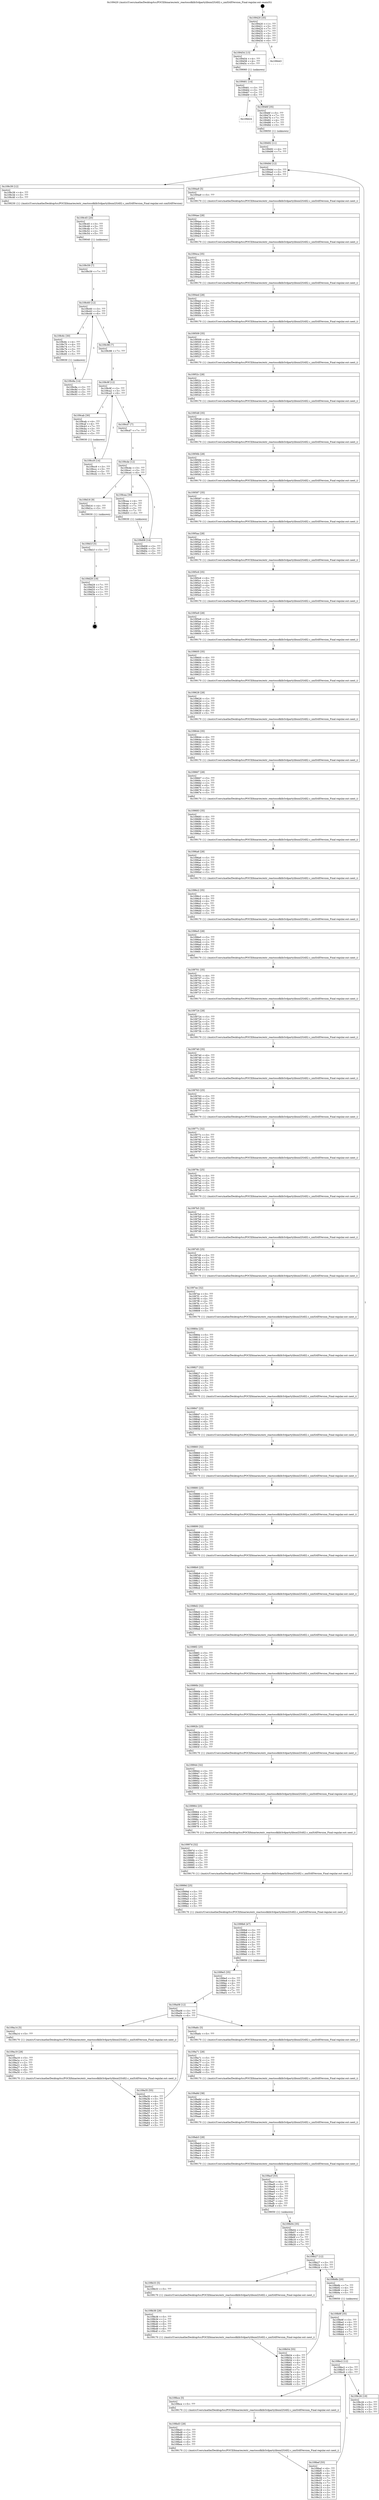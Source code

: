 digraph "0x109420" {
  label = "0x109420 (/mnt/c/Users/mathe/Desktop/tcc/POCII/binaries/extr_reactossdklib3rdpartylibxml2SAX2.c_xmlSAXVersion_Final-regular.out::main(0))"
  labelloc = "t"
  node[shape=record]

  Entry [label="",width=0.3,height=0.3,shape=circle,fillcolor=black,style=filled]
  "0x109420" [label="{
     0x109420 [35]\l
     | [instrs]\l
     &nbsp;&nbsp;0x109420 \<+1\>: ???\l
     &nbsp;&nbsp;0x109421 \<+3\>: ???\l
     &nbsp;&nbsp;0x109424 \<+7\>: ???\l
     &nbsp;&nbsp;0x10942b \<+7\>: ???\l
     &nbsp;&nbsp;0x109432 \<+3\>: ???\l
     &nbsp;&nbsp;0x109435 \<+4\>: ???\l
     &nbsp;&nbsp;0x109439 \<+4\>: ???\l
     &nbsp;&nbsp;0x10943d \<+6\>: ???\l
  }"]
  "0x109454" [label="{
     0x109454 [13]\l
     | [instrs]\l
     &nbsp;&nbsp;0x109454 \<+4\>: ???\l
     &nbsp;&nbsp;0x109458 \<+4\>: ???\l
     &nbsp;&nbsp;0x10945c \<+5\>: ???\l
     | [calls]\l
     &nbsp;&nbsp;0x109060 \{1\} (unknown)\l
  }"]
  "0x109443" [label="{
     0x109443\l
  }", style=dashed]
  "0x109461" [label="{
     0x109461 [14]\l
     | [instrs]\l
     &nbsp;&nbsp;0x109461 \<+3\>: ???\l
     &nbsp;&nbsp;0x109464 \<+3\>: ???\l
     &nbsp;&nbsp;0x109467 \<+2\>: ???\l
     &nbsp;&nbsp;0x109469 \<+6\>: ???\l
  }"]
  "0x109d24" [label="{
     0x109d24\l
  }", style=dashed]
  "0x10946f" [label="{
     0x10946f [35]\l
     | [instrs]\l
     &nbsp;&nbsp;0x10946f \<+5\>: ???\l
     &nbsp;&nbsp;0x109474 \<+7\>: ???\l
     &nbsp;&nbsp;0x10947b \<+7\>: ???\l
     &nbsp;&nbsp;0x109482 \<+4\>: ???\l
     &nbsp;&nbsp;0x109486 \<+7\>: ???\l
     &nbsp;&nbsp;0x10948d \<+5\>: ???\l
     | [calls]\l
     &nbsp;&nbsp;0x109050 \{1\} (unknown)\l
  }"]
  Exit [label="",width=0.3,height=0.3,shape=circle,fillcolor=black,style=filled,peripheries=2]
  "0x10949d" [label="{
     0x10949d [12]\l
     | [instrs]\l
     &nbsp;&nbsp;0x10949d \<+3\>: ???\l
     &nbsp;&nbsp;0x1094a0 \<+3\>: ???\l
     &nbsp;&nbsp;0x1094a3 \<+6\>: ???\l
  }"]
  "0x109c39" [label="{
     0x109c39 [12]\l
     | [instrs]\l
     &nbsp;&nbsp;0x109c39 \<+4\>: ???\l
     &nbsp;&nbsp;0x109c3d \<+3\>: ???\l
     &nbsp;&nbsp;0x109c40 \<+5\>: ???\l
     | [calls]\l
     &nbsp;&nbsp;0x109230 \{1\} (/mnt/c/Users/mathe/Desktop/tcc/POCII/binaries/extr_reactossdklib3rdpartylibxml2SAX2.c_xmlSAXVersion_Final-regular.out::xmlSAXVersion)\l
  }"]
  "0x1094a9" [label="{
     0x1094a9 [5]\l
     | [instrs]\l
     &nbsp;&nbsp;0x1094a9 \<+5\>: ???\l
     | [calls]\l
     &nbsp;&nbsp;0x109170 \{1\} (/mnt/c/Users/mathe/Desktop/tcc/POCII/binaries/extr_reactossdklib3rdpartylibxml2SAX2.c_xmlSAXVersion_Final-regular.out::next_i)\l
  }"]
  "0x1094ae" [label="{
     0x1094ae [28]\l
     | [instrs]\l
     &nbsp;&nbsp;0x1094ae \<+5\>: ???\l
     &nbsp;&nbsp;0x1094b3 \<+1\>: ???\l
     &nbsp;&nbsp;0x1094b4 \<+2\>: ???\l
     &nbsp;&nbsp;0x1094b6 \<+6\>: ???\l
     &nbsp;&nbsp;0x1094bc \<+3\>: ???\l
     &nbsp;&nbsp;0x1094bf \<+6\>: ???\l
     &nbsp;&nbsp;0x1094c5 \<+5\>: ???\l
     | [calls]\l
     &nbsp;&nbsp;0x109170 \{1\} (/mnt/c/Users/mathe/Desktop/tcc/POCII/binaries/extr_reactossdklib3rdpartylibxml2SAX2.c_xmlSAXVersion_Final-regular.out::next_i)\l
  }"]
  "0x1094ca" [label="{
     0x1094ca [35]\l
     | [instrs]\l
     &nbsp;&nbsp;0x1094ca \<+6\>: ???\l
     &nbsp;&nbsp;0x1094d0 \<+3\>: ???\l
     &nbsp;&nbsp;0x1094d3 \<+4\>: ???\l
     &nbsp;&nbsp;0x1094d7 \<+4\>: ???\l
     &nbsp;&nbsp;0x1094db \<+7\>: ???\l
     &nbsp;&nbsp;0x1094e2 \<+3\>: ???\l
     &nbsp;&nbsp;0x1094e5 \<+3\>: ???\l
     &nbsp;&nbsp;0x1094e8 \<+5\>: ???\l
     | [calls]\l
     &nbsp;&nbsp;0x109170 \{1\} (/mnt/c/Users/mathe/Desktop/tcc/POCII/binaries/extr_reactossdklib3rdpartylibxml2SAX2.c_xmlSAXVersion_Final-regular.out::next_i)\l
  }"]
  "0x1094ed" [label="{
     0x1094ed [28]\l
     | [instrs]\l
     &nbsp;&nbsp;0x1094ed \<+5\>: ???\l
     &nbsp;&nbsp;0x1094f2 \<+1\>: ???\l
     &nbsp;&nbsp;0x1094f3 \<+2\>: ???\l
     &nbsp;&nbsp;0x1094f5 \<+6\>: ???\l
     &nbsp;&nbsp;0x1094fb \<+3\>: ???\l
     &nbsp;&nbsp;0x1094fe \<+6\>: ???\l
     &nbsp;&nbsp;0x109504 \<+5\>: ???\l
     | [calls]\l
     &nbsp;&nbsp;0x109170 \{1\} (/mnt/c/Users/mathe/Desktop/tcc/POCII/binaries/extr_reactossdklib3rdpartylibxml2SAX2.c_xmlSAXVersion_Final-regular.out::next_i)\l
  }"]
  "0x109509" [label="{
     0x109509 [35]\l
     | [instrs]\l
     &nbsp;&nbsp;0x109509 \<+6\>: ???\l
     &nbsp;&nbsp;0x10950f \<+3\>: ???\l
     &nbsp;&nbsp;0x109512 \<+4\>: ???\l
     &nbsp;&nbsp;0x109516 \<+4\>: ???\l
     &nbsp;&nbsp;0x10951a \<+7\>: ???\l
     &nbsp;&nbsp;0x109521 \<+3\>: ???\l
     &nbsp;&nbsp;0x109524 \<+3\>: ???\l
     &nbsp;&nbsp;0x109527 \<+5\>: ???\l
     | [calls]\l
     &nbsp;&nbsp;0x109170 \{1\} (/mnt/c/Users/mathe/Desktop/tcc/POCII/binaries/extr_reactossdklib3rdpartylibxml2SAX2.c_xmlSAXVersion_Final-regular.out::next_i)\l
  }"]
  "0x10952c" [label="{
     0x10952c [28]\l
     | [instrs]\l
     &nbsp;&nbsp;0x10952c \<+5\>: ???\l
     &nbsp;&nbsp;0x109531 \<+1\>: ???\l
     &nbsp;&nbsp;0x109532 \<+2\>: ???\l
     &nbsp;&nbsp;0x109534 \<+6\>: ???\l
     &nbsp;&nbsp;0x10953a \<+3\>: ???\l
     &nbsp;&nbsp;0x10953d \<+6\>: ???\l
     &nbsp;&nbsp;0x109543 \<+5\>: ???\l
     | [calls]\l
     &nbsp;&nbsp;0x109170 \{1\} (/mnt/c/Users/mathe/Desktop/tcc/POCII/binaries/extr_reactossdklib3rdpartylibxml2SAX2.c_xmlSAXVersion_Final-regular.out::next_i)\l
  }"]
  "0x109548" [label="{
     0x109548 [35]\l
     | [instrs]\l
     &nbsp;&nbsp;0x109548 \<+6\>: ???\l
     &nbsp;&nbsp;0x10954e \<+3\>: ???\l
     &nbsp;&nbsp;0x109551 \<+4\>: ???\l
     &nbsp;&nbsp;0x109555 \<+4\>: ???\l
     &nbsp;&nbsp;0x109559 \<+7\>: ???\l
     &nbsp;&nbsp;0x109560 \<+3\>: ???\l
     &nbsp;&nbsp;0x109563 \<+3\>: ???\l
     &nbsp;&nbsp;0x109566 \<+5\>: ???\l
     | [calls]\l
     &nbsp;&nbsp;0x109170 \{1\} (/mnt/c/Users/mathe/Desktop/tcc/POCII/binaries/extr_reactossdklib3rdpartylibxml2SAX2.c_xmlSAXVersion_Final-regular.out::next_i)\l
  }"]
  "0x10956b" [label="{
     0x10956b [28]\l
     | [instrs]\l
     &nbsp;&nbsp;0x10956b \<+5\>: ???\l
     &nbsp;&nbsp;0x109570 \<+1\>: ???\l
     &nbsp;&nbsp;0x109571 \<+2\>: ???\l
     &nbsp;&nbsp;0x109573 \<+6\>: ???\l
     &nbsp;&nbsp;0x109579 \<+3\>: ???\l
     &nbsp;&nbsp;0x10957c \<+6\>: ???\l
     &nbsp;&nbsp;0x109582 \<+5\>: ???\l
     | [calls]\l
     &nbsp;&nbsp;0x109170 \{1\} (/mnt/c/Users/mathe/Desktop/tcc/POCII/binaries/extr_reactossdklib3rdpartylibxml2SAX2.c_xmlSAXVersion_Final-regular.out::next_i)\l
  }"]
  "0x109587" [label="{
     0x109587 [35]\l
     | [instrs]\l
     &nbsp;&nbsp;0x109587 \<+6\>: ???\l
     &nbsp;&nbsp;0x10958d \<+3\>: ???\l
     &nbsp;&nbsp;0x109590 \<+4\>: ???\l
     &nbsp;&nbsp;0x109594 \<+4\>: ???\l
     &nbsp;&nbsp;0x109598 \<+7\>: ???\l
     &nbsp;&nbsp;0x10959f \<+3\>: ???\l
     &nbsp;&nbsp;0x1095a2 \<+3\>: ???\l
     &nbsp;&nbsp;0x1095a5 \<+5\>: ???\l
     | [calls]\l
     &nbsp;&nbsp;0x109170 \{1\} (/mnt/c/Users/mathe/Desktop/tcc/POCII/binaries/extr_reactossdklib3rdpartylibxml2SAX2.c_xmlSAXVersion_Final-regular.out::next_i)\l
  }"]
  "0x1095aa" [label="{
     0x1095aa [28]\l
     | [instrs]\l
     &nbsp;&nbsp;0x1095aa \<+5\>: ???\l
     &nbsp;&nbsp;0x1095af \<+1\>: ???\l
     &nbsp;&nbsp;0x1095b0 \<+2\>: ???\l
     &nbsp;&nbsp;0x1095b2 \<+6\>: ???\l
     &nbsp;&nbsp;0x1095b8 \<+3\>: ???\l
     &nbsp;&nbsp;0x1095bb \<+6\>: ???\l
     &nbsp;&nbsp;0x1095c1 \<+5\>: ???\l
     | [calls]\l
     &nbsp;&nbsp;0x109170 \{1\} (/mnt/c/Users/mathe/Desktop/tcc/POCII/binaries/extr_reactossdklib3rdpartylibxml2SAX2.c_xmlSAXVersion_Final-regular.out::next_i)\l
  }"]
  "0x1095c6" [label="{
     0x1095c6 [35]\l
     | [instrs]\l
     &nbsp;&nbsp;0x1095c6 \<+6\>: ???\l
     &nbsp;&nbsp;0x1095cc \<+3\>: ???\l
     &nbsp;&nbsp;0x1095cf \<+4\>: ???\l
     &nbsp;&nbsp;0x1095d3 \<+4\>: ???\l
     &nbsp;&nbsp;0x1095d7 \<+7\>: ???\l
     &nbsp;&nbsp;0x1095de \<+3\>: ???\l
     &nbsp;&nbsp;0x1095e1 \<+3\>: ???\l
     &nbsp;&nbsp;0x1095e4 \<+5\>: ???\l
     | [calls]\l
     &nbsp;&nbsp;0x109170 \{1\} (/mnt/c/Users/mathe/Desktop/tcc/POCII/binaries/extr_reactossdklib3rdpartylibxml2SAX2.c_xmlSAXVersion_Final-regular.out::next_i)\l
  }"]
  "0x1095e9" [label="{
     0x1095e9 [28]\l
     | [instrs]\l
     &nbsp;&nbsp;0x1095e9 \<+5\>: ???\l
     &nbsp;&nbsp;0x1095ee \<+1\>: ???\l
     &nbsp;&nbsp;0x1095ef \<+2\>: ???\l
     &nbsp;&nbsp;0x1095f1 \<+6\>: ???\l
     &nbsp;&nbsp;0x1095f7 \<+3\>: ???\l
     &nbsp;&nbsp;0x1095fa \<+6\>: ???\l
     &nbsp;&nbsp;0x109600 \<+5\>: ???\l
     | [calls]\l
     &nbsp;&nbsp;0x109170 \{1\} (/mnt/c/Users/mathe/Desktop/tcc/POCII/binaries/extr_reactossdklib3rdpartylibxml2SAX2.c_xmlSAXVersion_Final-regular.out::next_i)\l
  }"]
  "0x109605" [label="{
     0x109605 [35]\l
     | [instrs]\l
     &nbsp;&nbsp;0x109605 \<+6\>: ???\l
     &nbsp;&nbsp;0x10960b \<+3\>: ???\l
     &nbsp;&nbsp;0x10960e \<+4\>: ???\l
     &nbsp;&nbsp;0x109612 \<+4\>: ???\l
     &nbsp;&nbsp;0x109616 \<+7\>: ???\l
     &nbsp;&nbsp;0x10961d \<+3\>: ???\l
     &nbsp;&nbsp;0x109620 \<+3\>: ???\l
     &nbsp;&nbsp;0x109623 \<+5\>: ???\l
     | [calls]\l
     &nbsp;&nbsp;0x109170 \{1\} (/mnt/c/Users/mathe/Desktop/tcc/POCII/binaries/extr_reactossdklib3rdpartylibxml2SAX2.c_xmlSAXVersion_Final-regular.out::next_i)\l
  }"]
  "0x109628" [label="{
     0x109628 [28]\l
     | [instrs]\l
     &nbsp;&nbsp;0x109628 \<+5\>: ???\l
     &nbsp;&nbsp;0x10962d \<+1\>: ???\l
     &nbsp;&nbsp;0x10962e \<+2\>: ???\l
     &nbsp;&nbsp;0x109630 \<+6\>: ???\l
     &nbsp;&nbsp;0x109636 \<+3\>: ???\l
     &nbsp;&nbsp;0x109639 \<+6\>: ???\l
     &nbsp;&nbsp;0x10963f \<+5\>: ???\l
     | [calls]\l
     &nbsp;&nbsp;0x109170 \{1\} (/mnt/c/Users/mathe/Desktop/tcc/POCII/binaries/extr_reactossdklib3rdpartylibxml2SAX2.c_xmlSAXVersion_Final-regular.out::next_i)\l
  }"]
  "0x109644" [label="{
     0x109644 [35]\l
     | [instrs]\l
     &nbsp;&nbsp;0x109644 \<+6\>: ???\l
     &nbsp;&nbsp;0x10964a \<+3\>: ???\l
     &nbsp;&nbsp;0x10964d \<+4\>: ???\l
     &nbsp;&nbsp;0x109651 \<+4\>: ???\l
     &nbsp;&nbsp;0x109655 \<+7\>: ???\l
     &nbsp;&nbsp;0x10965c \<+3\>: ???\l
     &nbsp;&nbsp;0x10965f \<+3\>: ???\l
     &nbsp;&nbsp;0x109662 \<+5\>: ???\l
     | [calls]\l
     &nbsp;&nbsp;0x109170 \{1\} (/mnt/c/Users/mathe/Desktop/tcc/POCII/binaries/extr_reactossdklib3rdpartylibxml2SAX2.c_xmlSAXVersion_Final-regular.out::next_i)\l
  }"]
  "0x109667" [label="{
     0x109667 [28]\l
     | [instrs]\l
     &nbsp;&nbsp;0x109667 \<+5\>: ???\l
     &nbsp;&nbsp;0x10966c \<+1\>: ???\l
     &nbsp;&nbsp;0x10966d \<+2\>: ???\l
     &nbsp;&nbsp;0x10966f \<+6\>: ???\l
     &nbsp;&nbsp;0x109675 \<+3\>: ???\l
     &nbsp;&nbsp;0x109678 \<+6\>: ???\l
     &nbsp;&nbsp;0x10967e \<+5\>: ???\l
     | [calls]\l
     &nbsp;&nbsp;0x109170 \{1\} (/mnt/c/Users/mathe/Desktop/tcc/POCII/binaries/extr_reactossdklib3rdpartylibxml2SAX2.c_xmlSAXVersion_Final-regular.out::next_i)\l
  }"]
  "0x109683" [label="{
     0x109683 [35]\l
     | [instrs]\l
     &nbsp;&nbsp;0x109683 \<+6\>: ???\l
     &nbsp;&nbsp;0x109689 \<+3\>: ???\l
     &nbsp;&nbsp;0x10968c \<+4\>: ???\l
     &nbsp;&nbsp;0x109690 \<+4\>: ???\l
     &nbsp;&nbsp;0x109694 \<+7\>: ???\l
     &nbsp;&nbsp;0x10969b \<+3\>: ???\l
     &nbsp;&nbsp;0x10969e \<+3\>: ???\l
     &nbsp;&nbsp;0x1096a1 \<+5\>: ???\l
     | [calls]\l
     &nbsp;&nbsp;0x109170 \{1\} (/mnt/c/Users/mathe/Desktop/tcc/POCII/binaries/extr_reactossdklib3rdpartylibxml2SAX2.c_xmlSAXVersion_Final-regular.out::next_i)\l
  }"]
  "0x1096a6" [label="{
     0x1096a6 [28]\l
     | [instrs]\l
     &nbsp;&nbsp;0x1096a6 \<+5\>: ???\l
     &nbsp;&nbsp;0x1096ab \<+1\>: ???\l
     &nbsp;&nbsp;0x1096ac \<+2\>: ???\l
     &nbsp;&nbsp;0x1096ae \<+6\>: ???\l
     &nbsp;&nbsp;0x1096b4 \<+3\>: ???\l
     &nbsp;&nbsp;0x1096b7 \<+6\>: ???\l
     &nbsp;&nbsp;0x1096bd \<+5\>: ???\l
     | [calls]\l
     &nbsp;&nbsp;0x109170 \{1\} (/mnt/c/Users/mathe/Desktop/tcc/POCII/binaries/extr_reactossdklib3rdpartylibxml2SAX2.c_xmlSAXVersion_Final-regular.out::next_i)\l
  }"]
  "0x1096c2" [label="{
     0x1096c2 [35]\l
     | [instrs]\l
     &nbsp;&nbsp;0x1096c2 \<+6\>: ???\l
     &nbsp;&nbsp;0x1096c8 \<+3\>: ???\l
     &nbsp;&nbsp;0x1096cb \<+4\>: ???\l
     &nbsp;&nbsp;0x1096cf \<+4\>: ???\l
     &nbsp;&nbsp;0x1096d3 \<+7\>: ???\l
     &nbsp;&nbsp;0x1096da \<+3\>: ???\l
     &nbsp;&nbsp;0x1096dd \<+3\>: ???\l
     &nbsp;&nbsp;0x1096e0 \<+5\>: ???\l
     | [calls]\l
     &nbsp;&nbsp;0x109170 \{1\} (/mnt/c/Users/mathe/Desktop/tcc/POCII/binaries/extr_reactossdklib3rdpartylibxml2SAX2.c_xmlSAXVersion_Final-regular.out::next_i)\l
  }"]
  "0x1096e5" [label="{
     0x1096e5 [28]\l
     | [instrs]\l
     &nbsp;&nbsp;0x1096e5 \<+5\>: ???\l
     &nbsp;&nbsp;0x1096ea \<+1\>: ???\l
     &nbsp;&nbsp;0x1096eb \<+2\>: ???\l
     &nbsp;&nbsp;0x1096ed \<+6\>: ???\l
     &nbsp;&nbsp;0x1096f3 \<+3\>: ???\l
     &nbsp;&nbsp;0x1096f6 \<+6\>: ???\l
     &nbsp;&nbsp;0x1096fc \<+5\>: ???\l
     | [calls]\l
     &nbsp;&nbsp;0x109170 \{1\} (/mnt/c/Users/mathe/Desktop/tcc/POCII/binaries/extr_reactossdklib3rdpartylibxml2SAX2.c_xmlSAXVersion_Final-regular.out::next_i)\l
  }"]
  "0x109701" [label="{
     0x109701 [35]\l
     | [instrs]\l
     &nbsp;&nbsp;0x109701 \<+6\>: ???\l
     &nbsp;&nbsp;0x109707 \<+3\>: ???\l
     &nbsp;&nbsp;0x10970a \<+4\>: ???\l
     &nbsp;&nbsp;0x10970e \<+4\>: ???\l
     &nbsp;&nbsp;0x109712 \<+7\>: ???\l
     &nbsp;&nbsp;0x109719 \<+3\>: ???\l
     &nbsp;&nbsp;0x10971c \<+3\>: ???\l
     &nbsp;&nbsp;0x10971f \<+5\>: ???\l
     | [calls]\l
     &nbsp;&nbsp;0x109170 \{1\} (/mnt/c/Users/mathe/Desktop/tcc/POCII/binaries/extr_reactossdklib3rdpartylibxml2SAX2.c_xmlSAXVersion_Final-regular.out::next_i)\l
  }"]
  "0x109724" [label="{
     0x109724 [28]\l
     | [instrs]\l
     &nbsp;&nbsp;0x109724 \<+5\>: ???\l
     &nbsp;&nbsp;0x109729 \<+1\>: ???\l
     &nbsp;&nbsp;0x10972a \<+2\>: ???\l
     &nbsp;&nbsp;0x10972c \<+6\>: ???\l
     &nbsp;&nbsp;0x109732 \<+3\>: ???\l
     &nbsp;&nbsp;0x109735 \<+6\>: ???\l
     &nbsp;&nbsp;0x10973b \<+5\>: ???\l
     | [calls]\l
     &nbsp;&nbsp;0x109170 \{1\} (/mnt/c/Users/mathe/Desktop/tcc/POCII/binaries/extr_reactossdklib3rdpartylibxml2SAX2.c_xmlSAXVersion_Final-regular.out::next_i)\l
  }"]
  "0x109740" [label="{
     0x109740 [35]\l
     | [instrs]\l
     &nbsp;&nbsp;0x109740 \<+6\>: ???\l
     &nbsp;&nbsp;0x109746 \<+3\>: ???\l
     &nbsp;&nbsp;0x109749 \<+4\>: ???\l
     &nbsp;&nbsp;0x10974d \<+4\>: ???\l
     &nbsp;&nbsp;0x109751 \<+7\>: ???\l
     &nbsp;&nbsp;0x109758 \<+3\>: ???\l
     &nbsp;&nbsp;0x10975b \<+3\>: ???\l
     &nbsp;&nbsp;0x10975e \<+5\>: ???\l
     | [calls]\l
     &nbsp;&nbsp;0x109170 \{1\} (/mnt/c/Users/mathe/Desktop/tcc/POCII/binaries/extr_reactossdklib3rdpartylibxml2SAX2.c_xmlSAXVersion_Final-regular.out::next_i)\l
  }"]
  "0x109763" [label="{
     0x109763 [25]\l
     | [instrs]\l
     &nbsp;&nbsp;0x109763 \<+5\>: ???\l
     &nbsp;&nbsp;0x109768 \<+1\>: ???\l
     &nbsp;&nbsp;0x109769 \<+2\>: ???\l
     &nbsp;&nbsp;0x10976b \<+6\>: ???\l
     &nbsp;&nbsp;0x109771 \<+3\>: ???\l
     &nbsp;&nbsp;0x109774 \<+3\>: ???\l
     &nbsp;&nbsp;0x109777 \<+5\>: ???\l
     | [calls]\l
     &nbsp;&nbsp;0x109170 \{1\} (/mnt/c/Users/mathe/Desktop/tcc/POCII/binaries/extr_reactossdklib3rdpartylibxml2SAX2.c_xmlSAXVersion_Final-regular.out::next_i)\l
  }"]
  "0x10977c" [label="{
     0x10977c [32]\l
     | [instrs]\l
     &nbsp;&nbsp;0x10977c \<+3\>: ???\l
     &nbsp;&nbsp;0x10977f \<+3\>: ???\l
     &nbsp;&nbsp;0x109782 \<+4\>: ???\l
     &nbsp;&nbsp;0x109786 \<+4\>: ???\l
     &nbsp;&nbsp;0x10978a \<+7\>: ???\l
     &nbsp;&nbsp;0x109791 \<+3\>: ???\l
     &nbsp;&nbsp;0x109794 \<+3\>: ???\l
     &nbsp;&nbsp;0x109797 \<+5\>: ???\l
     | [calls]\l
     &nbsp;&nbsp;0x109170 \{1\} (/mnt/c/Users/mathe/Desktop/tcc/POCII/binaries/extr_reactossdklib3rdpartylibxml2SAX2.c_xmlSAXVersion_Final-regular.out::next_i)\l
  }"]
  "0x10979c" [label="{
     0x10979c [25]\l
     | [instrs]\l
     &nbsp;&nbsp;0x10979c \<+5\>: ???\l
     &nbsp;&nbsp;0x1097a1 \<+1\>: ???\l
     &nbsp;&nbsp;0x1097a2 \<+2\>: ???\l
     &nbsp;&nbsp;0x1097a4 \<+6\>: ???\l
     &nbsp;&nbsp;0x1097aa \<+3\>: ???\l
     &nbsp;&nbsp;0x1097ad \<+3\>: ???\l
     &nbsp;&nbsp;0x1097b0 \<+5\>: ???\l
     | [calls]\l
     &nbsp;&nbsp;0x109170 \{1\} (/mnt/c/Users/mathe/Desktop/tcc/POCII/binaries/extr_reactossdklib3rdpartylibxml2SAX2.c_xmlSAXVersion_Final-regular.out::next_i)\l
  }"]
  "0x1097b5" [label="{
     0x1097b5 [32]\l
     | [instrs]\l
     &nbsp;&nbsp;0x1097b5 \<+3\>: ???\l
     &nbsp;&nbsp;0x1097b8 \<+3\>: ???\l
     &nbsp;&nbsp;0x1097bb \<+4\>: ???\l
     &nbsp;&nbsp;0x1097bf \<+4\>: ???\l
     &nbsp;&nbsp;0x1097c3 \<+7\>: ???\l
     &nbsp;&nbsp;0x1097ca \<+3\>: ???\l
     &nbsp;&nbsp;0x1097cd \<+3\>: ???\l
     &nbsp;&nbsp;0x1097d0 \<+5\>: ???\l
     | [calls]\l
     &nbsp;&nbsp;0x109170 \{1\} (/mnt/c/Users/mathe/Desktop/tcc/POCII/binaries/extr_reactossdklib3rdpartylibxml2SAX2.c_xmlSAXVersion_Final-regular.out::next_i)\l
  }"]
  "0x1097d5" [label="{
     0x1097d5 [25]\l
     | [instrs]\l
     &nbsp;&nbsp;0x1097d5 \<+5\>: ???\l
     &nbsp;&nbsp;0x1097da \<+1\>: ???\l
     &nbsp;&nbsp;0x1097db \<+2\>: ???\l
     &nbsp;&nbsp;0x1097dd \<+6\>: ???\l
     &nbsp;&nbsp;0x1097e3 \<+3\>: ???\l
     &nbsp;&nbsp;0x1097e6 \<+3\>: ???\l
     &nbsp;&nbsp;0x1097e9 \<+5\>: ???\l
     | [calls]\l
     &nbsp;&nbsp;0x109170 \{1\} (/mnt/c/Users/mathe/Desktop/tcc/POCII/binaries/extr_reactossdklib3rdpartylibxml2SAX2.c_xmlSAXVersion_Final-regular.out::next_i)\l
  }"]
  "0x1097ee" [label="{
     0x1097ee [32]\l
     | [instrs]\l
     &nbsp;&nbsp;0x1097ee \<+3\>: ???\l
     &nbsp;&nbsp;0x1097f1 \<+3\>: ???\l
     &nbsp;&nbsp;0x1097f4 \<+4\>: ???\l
     &nbsp;&nbsp;0x1097f8 \<+4\>: ???\l
     &nbsp;&nbsp;0x1097fc \<+7\>: ???\l
     &nbsp;&nbsp;0x109803 \<+3\>: ???\l
     &nbsp;&nbsp;0x109806 \<+3\>: ???\l
     &nbsp;&nbsp;0x109809 \<+5\>: ???\l
     | [calls]\l
     &nbsp;&nbsp;0x109170 \{1\} (/mnt/c/Users/mathe/Desktop/tcc/POCII/binaries/extr_reactossdklib3rdpartylibxml2SAX2.c_xmlSAXVersion_Final-regular.out::next_i)\l
  }"]
  "0x10980e" [label="{
     0x10980e [25]\l
     | [instrs]\l
     &nbsp;&nbsp;0x10980e \<+5\>: ???\l
     &nbsp;&nbsp;0x109813 \<+1\>: ???\l
     &nbsp;&nbsp;0x109814 \<+2\>: ???\l
     &nbsp;&nbsp;0x109816 \<+6\>: ???\l
     &nbsp;&nbsp;0x10981c \<+3\>: ???\l
     &nbsp;&nbsp;0x10981f \<+3\>: ???\l
     &nbsp;&nbsp;0x109822 \<+5\>: ???\l
     | [calls]\l
     &nbsp;&nbsp;0x109170 \{1\} (/mnt/c/Users/mathe/Desktop/tcc/POCII/binaries/extr_reactossdklib3rdpartylibxml2SAX2.c_xmlSAXVersion_Final-regular.out::next_i)\l
  }"]
  "0x109827" [label="{
     0x109827 [32]\l
     | [instrs]\l
     &nbsp;&nbsp;0x109827 \<+3\>: ???\l
     &nbsp;&nbsp;0x10982a \<+3\>: ???\l
     &nbsp;&nbsp;0x10982d \<+4\>: ???\l
     &nbsp;&nbsp;0x109831 \<+4\>: ???\l
     &nbsp;&nbsp;0x109835 \<+7\>: ???\l
     &nbsp;&nbsp;0x10983c \<+3\>: ???\l
     &nbsp;&nbsp;0x10983f \<+3\>: ???\l
     &nbsp;&nbsp;0x109842 \<+5\>: ???\l
     | [calls]\l
     &nbsp;&nbsp;0x109170 \{1\} (/mnt/c/Users/mathe/Desktop/tcc/POCII/binaries/extr_reactossdklib3rdpartylibxml2SAX2.c_xmlSAXVersion_Final-regular.out::next_i)\l
  }"]
  "0x109847" [label="{
     0x109847 [25]\l
     | [instrs]\l
     &nbsp;&nbsp;0x109847 \<+5\>: ???\l
     &nbsp;&nbsp;0x10984c \<+1\>: ???\l
     &nbsp;&nbsp;0x10984d \<+2\>: ???\l
     &nbsp;&nbsp;0x10984f \<+6\>: ???\l
     &nbsp;&nbsp;0x109855 \<+3\>: ???\l
     &nbsp;&nbsp;0x109858 \<+3\>: ???\l
     &nbsp;&nbsp;0x10985b \<+5\>: ???\l
     | [calls]\l
     &nbsp;&nbsp;0x109170 \{1\} (/mnt/c/Users/mathe/Desktop/tcc/POCII/binaries/extr_reactossdklib3rdpartylibxml2SAX2.c_xmlSAXVersion_Final-regular.out::next_i)\l
  }"]
  "0x109860" [label="{
     0x109860 [32]\l
     | [instrs]\l
     &nbsp;&nbsp;0x109860 \<+3\>: ???\l
     &nbsp;&nbsp;0x109863 \<+3\>: ???\l
     &nbsp;&nbsp;0x109866 \<+4\>: ???\l
     &nbsp;&nbsp;0x10986a \<+4\>: ???\l
     &nbsp;&nbsp;0x10986e \<+7\>: ???\l
     &nbsp;&nbsp;0x109875 \<+3\>: ???\l
     &nbsp;&nbsp;0x109878 \<+3\>: ???\l
     &nbsp;&nbsp;0x10987b \<+5\>: ???\l
     | [calls]\l
     &nbsp;&nbsp;0x109170 \{1\} (/mnt/c/Users/mathe/Desktop/tcc/POCII/binaries/extr_reactossdklib3rdpartylibxml2SAX2.c_xmlSAXVersion_Final-regular.out::next_i)\l
  }"]
  "0x109880" [label="{
     0x109880 [25]\l
     | [instrs]\l
     &nbsp;&nbsp;0x109880 \<+5\>: ???\l
     &nbsp;&nbsp;0x109885 \<+1\>: ???\l
     &nbsp;&nbsp;0x109886 \<+2\>: ???\l
     &nbsp;&nbsp;0x109888 \<+6\>: ???\l
     &nbsp;&nbsp;0x10988e \<+3\>: ???\l
     &nbsp;&nbsp;0x109891 \<+3\>: ???\l
     &nbsp;&nbsp;0x109894 \<+5\>: ???\l
     | [calls]\l
     &nbsp;&nbsp;0x109170 \{1\} (/mnt/c/Users/mathe/Desktop/tcc/POCII/binaries/extr_reactossdklib3rdpartylibxml2SAX2.c_xmlSAXVersion_Final-regular.out::next_i)\l
  }"]
  "0x109899" [label="{
     0x109899 [32]\l
     | [instrs]\l
     &nbsp;&nbsp;0x109899 \<+3\>: ???\l
     &nbsp;&nbsp;0x10989c \<+3\>: ???\l
     &nbsp;&nbsp;0x10989f \<+4\>: ???\l
     &nbsp;&nbsp;0x1098a3 \<+4\>: ???\l
     &nbsp;&nbsp;0x1098a7 \<+7\>: ???\l
     &nbsp;&nbsp;0x1098ae \<+3\>: ???\l
     &nbsp;&nbsp;0x1098b1 \<+3\>: ???\l
     &nbsp;&nbsp;0x1098b4 \<+5\>: ???\l
     | [calls]\l
     &nbsp;&nbsp;0x109170 \{1\} (/mnt/c/Users/mathe/Desktop/tcc/POCII/binaries/extr_reactossdklib3rdpartylibxml2SAX2.c_xmlSAXVersion_Final-regular.out::next_i)\l
  }"]
  "0x1098b9" [label="{
     0x1098b9 [25]\l
     | [instrs]\l
     &nbsp;&nbsp;0x1098b9 \<+5\>: ???\l
     &nbsp;&nbsp;0x1098be \<+1\>: ???\l
     &nbsp;&nbsp;0x1098bf \<+2\>: ???\l
     &nbsp;&nbsp;0x1098c1 \<+6\>: ???\l
     &nbsp;&nbsp;0x1098c7 \<+3\>: ???\l
     &nbsp;&nbsp;0x1098ca \<+3\>: ???\l
     &nbsp;&nbsp;0x1098cd \<+5\>: ???\l
     | [calls]\l
     &nbsp;&nbsp;0x109170 \{1\} (/mnt/c/Users/mathe/Desktop/tcc/POCII/binaries/extr_reactossdklib3rdpartylibxml2SAX2.c_xmlSAXVersion_Final-regular.out::next_i)\l
  }"]
  "0x1098d2" [label="{
     0x1098d2 [32]\l
     | [instrs]\l
     &nbsp;&nbsp;0x1098d2 \<+3\>: ???\l
     &nbsp;&nbsp;0x1098d5 \<+3\>: ???\l
     &nbsp;&nbsp;0x1098d8 \<+4\>: ???\l
     &nbsp;&nbsp;0x1098dc \<+4\>: ???\l
     &nbsp;&nbsp;0x1098e0 \<+7\>: ???\l
     &nbsp;&nbsp;0x1098e7 \<+3\>: ???\l
     &nbsp;&nbsp;0x1098ea \<+3\>: ???\l
     &nbsp;&nbsp;0x1098ed \<+5\>: ???\l
     | [calls]\l
     &nbsp;&nbsp;0x109170 \{1\} (/mnt/c/Users/mathe/Desktop/tcc/POCII/binaries/extr_reactossdklib3rdpartylibxml2SAX2.c_xmlSAXVersion_Final-regular.out::next_i)\l
  }"]
  "0x1098f2" [label="{
     0x1098f2 [25]\l
     | [instrs]\l
     &nbsp;&nbsp;0x1098f2 \<+5\>: ???\l
     &nbsp;&nbsp;0x1098f7 \<+1\>: ???\l
     &nbsp;&nbsp;0x1098f8 \<+2\>: ???\l
     &nbsp;&nbsp;0x1098fa \<+6\>: ???\l
     &nbsp;&nbsp;0x109900 \<+3\>: ???\l
     &nbsp;&nbsp;0x109903 \<+3\>: ???\l
     &nbsp;&nbsp;0x109906 \<+5\>: ???\l
     | [calls]\l
     &nbsp;&nbsp;0x109170 \{1\} (/mnt/c/Users/mathe/Desktop/tcc/POCII/binaries/extr_reactossdklib3rdpartylibxml2SAX2.c_xmlSAXVersion_Final-regular.out::next_i)\l
  }"]
  "0x10990b" [label="{
     0x10990b [32]\l
     | [instrs]\l
     &nbsp;&nbsp;0x10990b \<+3\>: ???\l
     &nbsp;&nbsp;0x10990e \<+3\>: ???\l
     &nbsp;&nbsp;0x109911 \<+4\>: ???\l
     &nbsp;&nbsp;0x109915 \<+4\>: ???\l
     &nbsp;&nbsp;0x109919 \<+7\>: ???\l
     &nbsp;&nbsp;0x109920 \<+3\>: ???\l
     &nbsp;&nbsp;0x109923 \<+3\>: ???\l
     &nbsp;&nbsp;0x109926 \<+5\>: ???\l
     | [calls]\l
     &nbsp;&nbsp;0x109170 \{1\} (/mnt/c/Users/mathe/Desktop/tcc/POCII/binaries/extr_reactossdklib3rdpartylibxml2SAX2.c_xmlSAXVersion_Final-regular.out::next_i)\l
  }"]
  "0x10992b" [label="{
     0x10992b [25]\l
     | [instrs]\l
     &nbsp;&nbsp;0x10992b \<+5\>: ???\l
     &nbsp;&nbsp;0x109930 \<+1\>: ???\l
     &nbsp;&nbsp;0x109931 \<+2\>: ???\l
     &nbsp;&nbsp;0x109933 \<+6\>: ???\l
     &nbsp;&nbsp;0x109939 \<+3\>: ???\l
     &nbsp;&nbsp;0x10993c \<+3\>: ???\l
     &nbsp;&nbsp;0x10993f \<+5\>: ???\l
     | [calls]\l
     &nbsp;&nbsp;0x109170 \{1\} (/mnt/c/Users/mathe/Desktop/tcc/POCII/binaries/extr_reactossdklib3rdpartylibxml2SAX2.c_xmlSAXVersion_Final-regular.out::next_i)\l
  }"]
  "0x109944" [label="{
     0x109944 [32]\l
     | [instrs]\l
     &nbsp;&nbsp;0x109944 \<+3\>: ???\l
     &nbsp;&nbsp;0x109947 \<+3\>: ???\l
     &nbsp;&nbsp;0x10994a \<+4\>: ???\l
     &nbsp;&nbsp;0x10994e \<+4\>: ???\l
     &nbsp;&nbsp;0x109952 \<+7\>: ???\l
     &nbsp;&nbsp;0x109959 \<+3\>: ???\l
     &nbsp;&nbsp;0x10995c \<+3\>: ???\l
     &nbsp;&nbsp;0x10995f \<+5\>: ???\l
     | [calls]\l
     &nbsp;&nbsp;0x109170 \{1\} (/mnt/c/Users/mathe/Desktop/tcc/POCII/binaries/extr_reactossdklib3rdpartylibxml2SAX2.c_xmlSAXVersion_Final-regular.out::next_i)\l
  }"]
  "0x109964" [label="{
     0x109964 [25]\l
     | [instrs]\l
     &nbsp;&nbsp;0x109964 \<+5\>: ???\l
     &nbsp;&nbsp;0x109969 \<+1\>: ???\l
     &nbsp;&nbsp;0x10996a \<+2\>: ???\l
     &nbsp;&nbsp;0x10996c \<+6\>: ???\l
     &nbsp;&nbsp;0x109972 \<+3\>: ???\l
     &nbsp;&nbsp;0x109975 \<+3\>: ???\l
     &nbsp;&nbsp;0x109978 \<+5\>: ???\l
     | [calls]\l
     &nbsp;&nbsp;0x109170 \{1\} (/mnt/c/Users/mathe/Desktop/tcc/POCII/binaries/extr_reactossdklib3rdpartylibxml2SAX2.c_xmlSAXVersion_Final-regular.out::next_i)\l
  }"]
  "0x10997d" [label="{
     0x10997d [32]\l
     | [instrs]\l
     &nbsp;&nbsp;0x10997d \<+3\>: ???\l
     &nbsp;&nbsp;0x109980 \<+3\>: ???\l
     &nbsp;&nbsp;0x109983 \<+4\>: ???\l
     &nbsp;&nbsp;0x109987 \<+4\>: ???\l
     &nbsp;&nbsp;0x10998b \<+7\>: ???\l
     &nbsp;&nbsp;0x109992 \<+3\>: ???\l
     &nbsp;&nbsp;0x109995 \<+3\>: ???\l
     &nbsp;&nbsp;0x109998 \<+5\>: ???\l
     | [calls]\l
     &nbsp;&nbsp;0x109170 \{1\} (/mnt/c/Users/mathe/Desktop/tcc/POCII/binaries/extr_reactossdklib3rdpartylibxml2SAX2.c_xmlSAXVersion_Final-regular.out::next_i)\l
  }"]
  "0x10999d" [label="{
     0x10999d [25]\l
     | [instrs]\l
     &nbsp;&nbsp;0x10999d \<+5\>: ???\l
     &nbsp;&nbsp;0x1099a2 \<+1\>: ???\l
     &nbsp;&nbsp;0x1099a3 \<+2\>: ???\l
     &nbsp;&nbsp;0x1099a5 \<+6\>: ???\l
     &nbsp;&nbsp;0x1099ab \<+3\>: ???\l
     &nbsp;&nbsp;0x1099ae \<+3\>: ???\l
     &nbsp;&nbsp;0x1099b1 \<+5\>: ???\l
     | [calls]\l
     &nbsp;&nbsp;0x109170 \{1\} (/mnt/c/Users/mathe/Desktop/tcc/POCII/binaries/extr_reactossdklib3rdpartylibxml2SAX2.c_xmlSAXVersion_Final-regular.out::next_i)\l
  }"]
  "0x1099b6" [label="{
     0x1099b6 [47]\l
     | [instrs]\l
     &nbsp;&nbsp;0x1099b6 \<+3\>: ???\l
     &nbsp;&nbsp;0x1099b9 \<+3\>: ???\l
     &nbsp;&nbsp;0x1099bc \<+4\>: ???\l
     &nbsp;&nbsp;0x1099c0 \<+4\>: ???\l
     &nbsp;&nbsp;0x1099c4 \<+7\>: ???\l
     &nbsp;&nbsp;0x1099cb \<+3\>: ???\l
     &nbsp;&nbsp;0x1099ce \<+3\>: ???\l
     &nbsp;&nbsp;0x1099d1 \<+7\>: ???\l
     &nbsp;&nbsp;0x1099d8 \<+4\>: ???\l
     &nbsp;&nbsp;0x1099dc \<+4\>: ???\l
     &nbsp;&nbsp;0x1099e0 \<+5\>: ???\l
     | [calls]\l
     &nbsp;&nbsp;0x109050 \{1\} (unknown)\l
  }"]
  "0x109a08" [label="{
     0x109a08 [12]\l
     | [instrs]\l
     &nbsp;&nbsp;0x109a08 \<+3\>: ???\l
     &nbsp;&nbsp;0x109a0b \<+3\>: ???\l
     &nbsp;&nbsp;0x109a0e \<+6\>: ???\l
  }"]
  "0x109a6c" [label="{
     0x109a6c [5]\l
     | [instrs]\l
     &nbsp;&nbsp;0x109a6c \<+5\>: ???\l
     | [calls]\l
     &nbsp;&nbsp;0x109170 \{1\} (/mnt/c/Users/mathe/Desktop/tcc/POCII/binaries/extr_reactossdklib3rdpartylibxml2SAX2.c_xmlSAXVersion_Final-regular.out::next_i)\l
  }"]
  "0x109a14" [label="{
     0x109a14 [5]\l
     | [instrs]\l
     &nbsp;&nbsp;0x109a14 \<+5\>: ???\l
     | [calls]\l
     &nbsp;&nbsp;0x109170 \{1\} (/mnt/c/Users/mathe/Desktop/tcc/POCII/binaries/extr_reactossdklib3rdpartylibxml2SAX2.c_xmlSAXVersion_Final-regular.out::next_i)\l
  }"]
  "0x109a19" [label="{
     0x109a19 [28]\l
     | [instrs]\l
     &nbsp;&nbsp;0x109a19 \<+5\>: ???\l
     &nbsp;&nbsp;0x109a1e \<+1\>: ???\l
     &nbsp;&nbsp;0x109a1f \<+2\>: ???\l
     &nbsp;&nbsp;0x109a21 \<+6\>: ???\l
     &nbsp;&nbsp;0x109a27 \<+3\>: ???\l
     &nbsp;&nbsp;0x109a2a \<+6\>: ???\l
     &nbsp;&nbsp;0x109a30 \<+5\>: ???\l
     | [calls]\l
     &nbsp;&nbsp;0x109170 \{1\} (/mnt/c/Users/mathe/Desktop/tcc/POCII/binaries/extr_reactossdklib3rdpartylibxml2SAX2.c_xmlSAXVersion_Final-regular.out::next_i)\l
  }"]
  "0x109a35" [label="{
     0x109a35 [55]\l
     | [instrs]\l
     &nbsp;&nbsp;0x109a35 \<+6\>: ???\l
     &nbsp;&nbsp;0x109a3b \<+3\>: ???\l
     &nbsp;&nbsp;0x109a3e \<+4\>: ???\l
     &nbsp;&nbsp;0x109a42 \<+4\>: ???\l
     &nbsp;&nbsp;0x109a46 \<+7\>: ???\l
     &nbsp;&nbsp;0x109a4d \<+3\>: ???\l
     &nbsp;&nbsp;0x109a50 \<+7\>: ???\l
     &nbsp;&nbsp;0x109a57 \<+4\>: ???\l
     &nbsp;&nbsp;0x109a5b \<+3\>: ???\l
     &nbsp;&nbsp;0x109a5e \<+3\>: ???\l
     &nbsp;&nbsp;0x109a61 \<+3\>: ???\l
     &nbsp;&nbsp;0x109a64 \<+3\>: ???\l
     &nbsp;&nbsp;0x109a67 \<+5\>: ???\l
  }"]
  "0x1099e5" [label="{
     0x1099e5 [35]\l
     | [instrs]\l
     &nbsp;&nbsp;0x1099e5 \<+3\>: ???\l
     &nbsp;&nbsp;0x1099e8 \<+4\>: ???\l
     &nbsp;&nbsp;0x1099ec \<+4\>: ???\l
     &nbsp;&nbsp;0x1099f0 \<+7\>: ???\l
     &nbsp;&nbsp;0x1099f7 \<+3\>: ???\l
     &nbsp;&nbsp;0x1099fa \<+7\>: ???\l
     &nbsp;&nbsp;0x109a01 \<+7\>: ???\l
  }"]
  "0x109a71" [label="{
     0x109a71 [28]\l
     | [instrs]\l
     &nbsp;&nbsp;0x109a71 \<+5\>: ???\l
     &nbsp;&nbsp;0x109a76 \<+1\>: ???\l
     &nbsp;&nbsp;0x109a77 \<+2\>: ???\l
     &nbsp;&nbsp;0x109a79 \<+6\>: ???\l
     &nbsp;&nbsp;0x109a7f \<+3\>: ???\l
     &nbsp;&nbsp;0x109a82 \<+6\>: ???\l
     &nbsp;&nbsp;0x109a88 \<+5\>: ???\l
     | [calls]\l
     &nbsp;&nbsp;0x109170 \{1\} (/mnt/c/Users/mathe/Desktop/tcc/POCII/binaries/extr_reactossdklib3rdpartylibxml2SAX2.c_xmlSAXVersion_Final-regular.out::next_i)\l
  }"]
  "0x109a8d" [label="{
     0x109a8d [38]\l
     | [instrs]\l
     &nbsp;&nbsp;0x109a8d \<+6\>: ???\l
     &nbsp;&nbsp;0x109a93 \<+3\>: ???\l
     &nbsp;&nbsp;0x109a96 \<+4\>: ???\l
     &nbsp;&nbsp;0x109a9a \<+4\>: ???\l
     &nbsp;&nbsp;0x109a9e \<+7\>: ???\l
     &nbsp;&nbsp;0x109aa5 \<+3\>: ???\l
     &nbsp;&nbsp;0x109aa8 \<+6\>: ???\l
     &nbsp;&nbsp;0x109aae \<+5\>: ???\l
     | [calls]\l
     &nbsp;&nbsp;0x109170 \{1\} (/mnt/c/Users/mathe/Desktop/tcc/POCII/binaries/extr_reactossdklib3rdpartylibxml2SAX2.c_xmlSAXVersion_Final-regular.out::next_i)\l
  }"]
  "0x109ab3" [label="{
     0x109ab3 [28]\l
     | [instrs]\l
     &nbsp;&nbsp;0x109ab3 \<+5\>: ???\l
     &nbsp;&nbsp;0x109ab8 \<+1\>: ???\l
     &nbsp;&nbsp;0x109ab9 \<+2\>: ???\l
     &nbsp;&nbsp;0x109abb \<+6\>: ???\l
     &nbsp;&nbsp;0x109ac1 \<+3\>: ???\l
     &nbsp;&nbsp;0x109ac4 \<+6\>: ???\l
     &nbsp;&nbsp;0x109aca \<+5\>: ???\l
     | [calls]\l
     &nbsp;&nbsp;0x109170 \{1\} (/mnt/c/Users/mathe/Desktop/tcc/POCII/binaries/extr_reactossdklib3rdpartylibxml2SAX2.c_xmlSAXVersion_Final-regular.out::next_i)\l
  }"]
  "0x109acf" [label="{
     0x109acf [53]\l
     | [instrs]\l
     &nbsp;&nbsp;0x109acf \<+6\>: ???\l
     &nbsp;&nbsp;0x109ad5 \<+3\>: ???\l
     &nbsp;&nbsp;0x109ad8 \<+4\>: ???\l
     &nbsp;&nbsp;0x109adc \<+4\>: ???\l
     &nbsp;&nbsp;0x109ae0 \<+7\>: ???\l
     &nbsp;&nbsp;0x109ae7 \<+3\>: ???\l
     &nbsp;&nbsp;0x109aea \<+6\>: ???\l
     &nbsp;&nbsp;0x109af0 \<+7\>: ???\l
     &nbsp;&nbsp;0x109af7 \<+4\>: ???\l
     &nbsp;&nbsp;0x109afb \<+4\>: ???\l
     &nbsp;&nbsp;0x109aff \<+5\>: ???\l
     | [calls]\l
     &nbsp;&nbsp;0x109050 \{1\} (unknown)\l
  }"]
  "0x109b27" [label="{
     0x109b27 [12]\l
     | [instrs]\l
     &nbsp;&nbsp;0x109b27 \<+3\>: ???\l
     &nbsp;&nbsp;0x109b2a \<+3\>: ???\l
     &nbsp;&nbsp;0x109b2d \<+6\>: ???\l
  }"]
  "0x109b8b" [label="{
     0x109b8b [20]\l
     | [instrs]\l
     &nbsp;&nbsp;0x109b8b \<+7\>: ???\l
     &nbsp;&nbsp;0x109b92 \<+4\>: ???\l
     &nbsp;&nbsp;0x109b96 \<+4\>: ???\l
     &nbsp;&nbsp;0x109b9a \<+5\>: ???\l
     | [calls]\l
     &nbsp;&nbsp;0x109050 \{1\} (unknown)\l
  }"]
  "0x109b33" [label="{
     0x109b33 [5]\l
     | [instrs]\l
     &nbsp;&nbsp;0x109b33 \<+5\>: ???\l
     | [calls]\l
     &nbsp;&nbsp;0x109170 \{1\} (/mnt/c/Users/mathe/Desktop/tcc/POCII/binaries/extr_reactossdklib3rdpartylibxml2SAX2.c_xmlSAXVersion_Final-regular.out::next_i)\l
  }"]
  "0x109b38" [label="{
     0x109b38 [28]\l
     | [instrs]\l
     &nbsp;&nbsp;0x109b38 \<+5\>: ???\l
     &nbsp;&nbsp;0x109b3d \<+1\>: ???\l
     &nbsp;&nbsp;0x109b3e \<+2\>: ???\l
     &nbsp;&nbsp;0x109b40 \<+6\>: ???\l
     &nbsp;&nbsp;0x109b46 \<+3\>: ???\l
     &nbsp;&nbsp;0x109b49 \<+6\>: ???\l
     &nbsp;&nbsp;0x109b4f \<+5\>: ???\l
     | [calls]\l
     &nbsp;&nbsp;0x109170 \{1\} (/mnt/c/Users/mathe/Desktop/tcc/POCII/binaries/extr_reactossdklib3rdpartylibxml2SAX2.c_xmlSAXVersion_Final-regular.out::next_i)\l
  }"]
  "0x109b54" [label="{
     0x109b54 [55]\l
     | [instrs]\l
     &nbsp;&nbsp;0x109b54 \<+6\>: ???\l
     &nbsp;&nbsp;0x109b5a \<+3\>: ???\l
     &nbsp;&nbsp;0x109b5d \<+4\>: ???\l
     &nbsp;&nbsp;0x109b61 \<+4\>: ???\l
     &nbsp;&nbsp;0x109b65 \<+7\>: ???\l
     &nbsp;&nbsp;0x109b6c \<+3\>: ???\l
     &nbsp;&nbsp;0x109b6f \<+7\>: ???\l
     &nbsp;&nbsp;0x109b76 \<+4\>: ???\l
     &nbsp;&nbsp;0x109b7a \<+3\>: ???\l
     &nbsp;&nbsp;0x109b7d \<+3\>: ???\l
     &nbsp;&nbsp;0x109b80 \<+3\>: ???\l
     &nbsp;&nbsp;0x109b83 \<+3\>: ???\l
     &nbsp;&nbsp;0x109b86 \<+5\>: ???\l
  }"]
  "0x109b04" [label="{
     0x109b04 [35]\l
     | [instrs]\l
     &nbsp;&nbsp;0x109b04 \<+3\>: ???\l
     &nbsp;&nbsp;0x109b07 \<+4\>: ???\l
     &nbsp;&nbsp;0x109b0b \<+4\>: ???\l
     &nbsp;&nbsp;0x109b0f \<+7\>: ???\l
     &nbsp;&nbsp;0x109b16 \<+3\>: ???\l
     &nbsp;&nbsp;0x109b19 \<+7\>: ???\l
     &nbsp;&nbsp;0x109b20 \<+7\>: ???\l
  }"]
  "0x109bc2" [label="{
     0x109bc2 [12]\l
     | [instrs]\l
     &nbsp;&nbsp;0x109bc2 \<+3\>: ???\l
     &nbsp;&nbsp;0x109bc5 \<+3\>: ???\l
     &nbsp;&nbsp;0x109bc8 \<+6\>: ???\l
  }"]
  "0x109c26" [label="{
     0x109c26 [19]\l
     | [instrs]\l
     &nbsp;&nbsp;0x109c26 \<+5\>: ???\l
     &nbsp;&nbsp;0x109c2b \<+3\>: ???\l
     &nbsp;&nbsp;0x109c2e \<+3\>: ???\l
     &nbsp;&nbsp;0x109c31 \<+3\>: ???\l
     &nbsp;&nbsp;0x109c34 \<+5\>: ???\l
  }"]
  "0x109bce" [label="{
     0x109bce [5]\l
     | [instrs]\l
     &nbsp;&nbsp;0x109bce \<+5\>: ???\l
     | [calls]\l
     &nbsp;&nbsp;0x109170 \{1\} (/mnt/c/Users/mathe/Desktop/tcc/POCII/binaries/extr_reactossdklib3rdpartylibxml2SAX2.c_xmlSAXVersion_Final-regular.out::next_i)\l
  }"]
  "0x109bd3" [label="{
     0x109bd3 [28]\l
     | [instrs]\l
     &nbsp;&nbsp;0x109bd3 \<+5\>: ???\l
     &nbsp;&nbsp;0x109bd8 \<+1\>: ???\l
     &nbsp;&nbsp;0x109bd9 \<+2\>: ???\l
     &nbsp;&nbsp;0x109bdb \<+6\>: ???\l
     &nbsp;&nbsp;0x109be1 \<+3\>: ???\l
     &nbsp;&nbsp;0x109be4 \<+6\>: ???\l
     &nbsp;&nbsp;0x109bea \<+5\>: ???\l
     | [calls]\l
     &nbsp;&nbsp;0x109170 \{1\} (/mnt/c/Users/mathe/Desktop/tcc/POCII/binaries/extr_reactossdklib3rdpartylibxml2SAX2.c_xmlSAXVersion_Final-regular.out::next_i)\l
  }"]
  "0x109bef" [label="{
     0x109bef [55]\l
     | [instrs]\l
     &nbsp;&nbsp;0x109bef \<+6\>: ???\l
     &nbsp;&nbsp;0x109bf5 \<+3\>: ???\l
     &nbsp;&nbsp;0x109bf8 \<+4\>: ???\l
     &nbsp;&nbsp;0x109bfc \<+4\>: ???\l
     &nbsp;&nbsp;0x109c00 \<+7\>: ???\l
     &nbsp;&nbsp;0x109c07 \<+3\>: ???\l
     &nbsp;&nbsp;0x109c0a \<+7\>: ???\l
     &nbsp;&nbsp;0x109c11 \<+4\>: ???\l
     &nbsp;&nbsp;0x109c15 \<+3\>: ???\l
     &nbsp;&nbsp;0x109c18 \<+3\>: ???\l
     &nbsp;&nbsp;0x109c1b \<+3\>: ???\l
     &nbsp;&nbsp;0x109c1e \<+3\>: ???\l
     &nbsp;&nbsp;0x109c21 \<+5\>: ???\l
  }"]
  "0x109b9f" [label="{
     0x109b9f [35]\l
     | [instrs]\l
     &nbsp;&nbsp;0x109b9f \<+3\>: ???\l
     &nbsp;&nbsp;0x109ba2 \<+4\>: ???\l
     &nbsp;&nbsp;0x109ba6 \<+4\>: ???\l
     &nbsp;&nbsp;0x109baa \<+7\>: ???\l
     &nbsp;&nbsp;0x109bb1 \<+3\>: ???\l
     &nbsp;&nbsp;0x109bb4 \<+7\>: ???\l
     &nbsp;&nbsp;0x109bbb \<+7\>: ???\l
  }"]
  "0x109d29" [label="{
     0x109d29 [19]\l
     | [instrs]\l
     &nbsp;&nbsp;0x109d29 \<+7\>: ???\l
     &nbsp;&nbsp;0x109d30 \<+3\>: ???\l
     &nbsp;&nbsp;0x109d33 \<+7\>: ???\l
     &nbsp;&nbsp;0x109d3a \<+1\>: ???\l
     &nbsp;&nbsp;0x109d3b \<+1\>: ???\l
  }"]
  "0x109492" [label="{
     0x109492 [11]\l
     | [instrs]\l
     &nbsp;&nbsp;0x109492 \<+4\>: ???\l
     &nbsp;&nbsp;0x109496 \<+7\>: ???\l
  }"]
  "0x109c45" [label="{
     0x109c45 [20]\l
     | [instrs]\l
     &nbsp;&nbsp;0x109c45 \<+3\>: ???\l
     &nbsp;&nbsp;0x109c48 \<+3\>: ???\l
     &nbsp;&nbsp;0x109c4b \<+7\>: ???\l
     &nbsp;&nbsp;0x109c52 \<+2\>: ???\l
     &nbsp;&nbsp;0x109c54 \<+5\>: ???\l
     | [calls]\l
     &nbsp;&nbsp;0x109040 \{1\} (unknown)\l
  }"]
  "0x109c60" [label="{
     0x109c60 [12]\l
     | [instrs]\l
     &nbsp;&nbsp;0x109c60 \<+3\>: ???\l
     &nbsp;&nbsp;0x109c63 \<+3\>: ???\l
     &nbsp;&nbsp;0x109c66 \<+6\>: ???\l
  }"]
  "0x109c9f" [label="{
     0x109c9f [12]\l
     | [instrs]\l
     &nbsp;&nbsp;0x109c9f \<+3\>: ???\l
     &nbsp;&nbsp;0x109ca2 \<+3\>: ???\l
     &nbsp;&nbsp;0x109ca5 \<+6\>: ???\l
  }"]
  "0x109c6c" [label="{
     0x109c6c [30]\l
     | [instrs]\l
     &nbsp;&nbsp;0x109c6c \<+4\>: ???\l
     &nbsp;&nbsp;0x109c70 \<+4\>: ???\l
     &nbsp;&nbsp;0x109c74 \<+7\>: ???\l
     &nbsp;&nbsp;0x109c7b \<+3\>: ???\l
     &nbsp;&nbsp;0x109c7e \<+7\>: ???\l
     &nbsp;&nbsp;0x109c85 \<+5\>: ???\l
     | [calls]\l
     &nbsp;&nbsp;0x109030 \{1\} (unknown)\l
  }"]
  "0x109c8a" [label="{
     0x109c8a [14]\l
     | [instrs]\l
     &nbsp;&nbsp;0x109c8a \<+3\>: ???\l
     &nbsp;&nbsp;0x109c8d \<+3\>: ???\l
     &nbsp;&nbsp;0x109c90 \<+3\>: ???\l
     &nbsp;&nbsp;0x109c93 \<+5\>: ???\l
  }"]
  "0x109c59" [label="{
     0x109c59 [7]\l
     | [instrs]\l
     &nbsp;&nbsp;0x109c59 \<+7\>: ???\l
  }"]
  "0x109cde" [label="{
     0x109cde [12]\l
     | [instrs]\l
     &nbsp;&nbsp;0x109cde \<+3\>: ???\l
     &nbsp;&nbsp;0x109ce1 \<+3\>: ???\l
     &nbsp;&nbsp;0x109ce4 \<+6\>: ???\l
  }"]
  "0x109cab" [label="{
     0x109cab [30]\l
     | [instrs]\l
     &nbsp;&nbsp;0x109cab \<+4\>: ???\l
     &nbsp;&nbsp;0x109caf \<+4\>: ???\l
     &nbsp;&nbsp;0x109cb3 \<+7\>: ???\l
     &nbsp;&nbsp;0x109cba \<+3\>: ???\l
     &nbsp;&nbsp;0x109cbd \<+7\>: ???\l
     &nbsp;&nbsp;0x109cc4 \<+5\>: ???\l
     | [calls]\l
     &nbsp;&nbsp;0x109030 \{1\} (unknown)\l
  }"]
  "0x109cc9" [label="{
     0x109cc9 [14]\l
     | [instrs]\l
     &nbsp;&nbsp;0x109cc9 \<+3\>: ???\l
     &nbsp;&nbsp;0x109ccc \<+3\>: ???\l
     &nbsp;&nbsp;0x109ccf \<+3\>: ???\l
     &nbsp;&nbsp;0x109cd2 \<+5\>: ???\l
  }"]
  "0x109c98" [label="{
     0x109c98 [7]\l
     | [instrs]\l
     &nbsp;&nbsp;0x109c98 \<+7\>: ???\l
  }"]
  "0x109d16" [label="{
     0x109d16 [9]\l
     | [instrs]\l
     &nbsp;&nbsp;0x109d16 \<+4\>: ???\l
     &nbsp;&nbsp;0x109d1a \<+5\>: ???\l
     | [calls]\l
     &nbsp;&nbsp;0x109030 \{1\} (unknown)\l
  }"]
  "0x109cea" [label="{
     0x109cea [30]\l
     | [instrs]\l
     &nbsp;&nbsp;0x109cea \<+4\>: ???\l
     &nbsp;&nbsp;0x109cee \<+4\>: ???\l
     &nbsp;&nbsp;0x109cf2 \<+7\>: ???\l
     &nbsp;&nbsp;0x109cf9 \<+3\>: ???\l
     &nbsp;&nbsp;0x109cfc \<+7\>: ???\l
     &nbsp;&nbsp;0x109d03 \<+5\>: ???\l
     | [calls]\l
     &nbsp;&nbsp;0x109030 \{1\} (unknown)\l
  }"]
  "0x109d08" [label="{
     0x109d08 [14]\l
     | [instrs]\l
     &nbsp;&nbsp;0x109d08 \<+3\>: ???\l
     &nbsp;&nbsp;0x109d0b \<+3\>: ???\l
     &nbsp;&nbsp;0x109d0e \<+3\>: ???\l
     &nbsp;&nbsp;0x109d11 \<+5\>: ???\l
  }"]
  "0x109cd7" [label="{
     0x109cd7 [7]\l
     | [instrs]\l
     &nbsp;&nbsp;0x109cd7 \<+7\>: ???\l
  }"]
  "0x109d1f" [label="{
     0x109d1f [5]\l
     | [instrs]\l
     &nbsp;&nbsp;0x109d1f \<+5\>: ???\l
  }"]
  Entry -> "0x109420" [label=" 1"]
  "0x109420" -> "0x109454" [label=" 1"]
  "0x109420" -> "0x109443" [label=" 0"]
  "0x109454" -> "0x109461" [label=" 1"]
  "0x109461" -> "0x109d24" [label=" 0"]
  "0x109461" -> "0x10946f" [label=" 1"]
  "0x109d29" -> Exit [label=" 1"]
  "0x10946f" -> "0x109492" [label=" 1"]
  "0x10949d" -> "0x109c39" [label=" 1"]
  "0x10949d" -> "0x1094a9" [label=" 1"]
  "0x1094a9" -> "0x1094ae" [label=" 1"]
  "0x1094ae" -> "0x1094ca" [label=" 1"]
  "0x1094ca" -> "0x1094ed" [label=" 1"]
  "0x1094ed" -> "0x109509" [label=" 1"]
  "0x109509" -> "0x10952c" [label=" 1"]
  "0x10952c" -> "0x109548" [label=" 1"]
  "0x109548" -> "0x10956b" [label=" 1"]
  "0x10956b" -> "0x109587" [label=" 1"]
  "0x109587" -> "0x1095aa" [label=" 1"]
  "0x1095aa" -> "0x1095c6" [label=" 1"]
  "0x1095c6" -> "0x1095e9" [label=" 1"]
  "0x1095e9" -> "0x109605" [label=" 1"]
  "0x109605" -> "0x109628" [label=" 1"]
  "0x109628" -> "0x109644" [label=" 1"]
  "0x109644" -> "0x109667" [label=" 1"]
  "0x109667" -> "0x109683" [label=" 1"]
  "0x109683" -> "0x1096a6" [label=" 1"]
  "0x1096a6" -> "0x1096c2" [label=" 1"]
  "0x1096c2" -> "0x1096e5" [label=" 1"]
  "0x1096e5" -> "0x109701" [label=" 1"]
  "0x109701" -> "0x109724" [label=" 1"]
  "0x109724" -> "0x109740" [label=" 1"]
  "0x109740" -> "0x109763" [label=" 1"]
  "0x109763" -> "0x10977c" [label=" 1"]
  "0x10977c" -> "0x10979c" [label=" 1"]
  "0x10979c" -> "0x1097b5" [label=" 1"]
  "0x1097b5" -> "0x1097d5" [label=" 1"]
  "0x1097d5" -> "0x1097ee" [label=" 1"]
  "0x1097ee" -> "0x10980e" [label=" 1"]
  "0x10980e" -> "0x109827" [label=" 1"]
  "0x109827" -> "0x109847" [label=" 1"]
  "0x109847" -> "0x109860" [label=" 1"]
  "0x109860" -> "0x109880" [label=" 1"]
  "0x109880" -> "0x109899" [label=" 1"]
  "0x109899" -> "0x1098b9" [label=" 1"]
  "0x1098b9" -> "0x1098d2" [label=" 1"]
  "0x1098d2" -> "0x1098f2" [label=" 1"]
  "0x1098f2" -> "0x10990b" [label=" 1"]
  "0x10990b" -> "0x10992b" [label=" 1"]
  "0x10992b" -> "0x109944" [label=" 1"]
  "0x109944" -> "0x109964" [label=" 1"]
  "0x109964" -> "0x10997d" [label=" 1"]
  "0x10997d" -> "0x10999d" [label=" 1"]
  "0x10999d" -> "0x1099b6" [label=" 1"]
  "0x1099b6" -> "0x1099e5" [label=" 1"]
  "0x109a08" -> "0x109a6c" [label=" 1"]
  "0x109a08" -> "0x109a14" [label=" 1"]
  "0x109a14" -> "0x109a19" [label=" 1"]
  "0x109a19" -> "0x109a35" [label=" 1"]
  "0x1099e5" -> "0x109a08" [label=" 1"]
  "0x109a35" -> "0x109a08" [label=" 1"]
  "0x109a6c" -> "0x109a71" [label=" 1"]
  "0x109a71" -> "0x109a8d" [label=" 1"]
  "0x109a8d" -> "0x109ab3" [label=" 1"]
  "0x109ab3" -> "0x109acf" [label=" 1"]
  "0x109acf" -> "0x109b04" [label=" 1"]
  "0x109b27" -> "0x109b8b" [label=" 1"]
  "0x109b27" -> "0x109b33" [label=" 1"]
  "0x109b33" -> "0x109b38" [label=" 1"]
  "0x109b38" -> "0x109b54" [label=" 1"]
  "0x109b04" -> "0x109b27" [label=" 1"]
  "0x109b54" -> "0x109b27" [label=" 1"]
  "0x109b8b" -> "0x109b9f" [label=" 1"]
  "0x109bc2" -> "0x109c26" [label=" 1"]
  "0x109bc2" -> "0x109bce" [label=" 1"]
  "0x109bce" -> "0x109bd3" [label=" 1"]
  "0x109bd3" -> "0x109bef" [label=" 1"]
  "0x109b9f" -> "0x109bc2" [label=" 1"]
  "0x109bef" -> "0x109bc2" [label=" 1"]
  "0x109d1f" -> "0x109d29" [label=" 1"]
  "0x109492" -> "0x10949d" [label=" 1"]
  "0x109c26" -> "0x10949d" [label=" 1"]
  "0x109c39" -> "0x109c45" [label=" 1"]
  "0x109c45" -> "0x109c59" [label=" 1"]
  "0x109c60" -> "0x109c98" [label=" 1"]
  "0x109c60" -> "0x109c6c" [label=" 1"]
  "0x109c6c" -> "0x109c8a" [label=" 1"]
  "0x109c59" -> "0x109c60" [label=" 1"]
  "0x109c8a" -> "0x109c60" [label=" 1"]
  "0x109c9f" -> "0x109cd7" [label=" 1"]
  "0x109c9f" -> "0x109cab" [label=" 1"]
  "0x109cab" -> "0x109cc9" [label=" 1"]
  "0x109c98" -> "0x109c9f" [label=" 1"]
  "0x109cc9" -> "0x109c9f" [label=" 1"]
  "0x109cde" -> "0x109d16" [label=" 1"]
  "0x109cde" -> "0x109cea" [label=" 1"]
  "0x109cea" -> "0x109d08" [label=" 1"]
  "0x109cd7" -> "0x109cde" [label=" 1"]
  "0x109d08" -> "0x109cde" [label=" 1"]
  "0x109d16" -> "0x109d1f" [label=" 1"]
}
